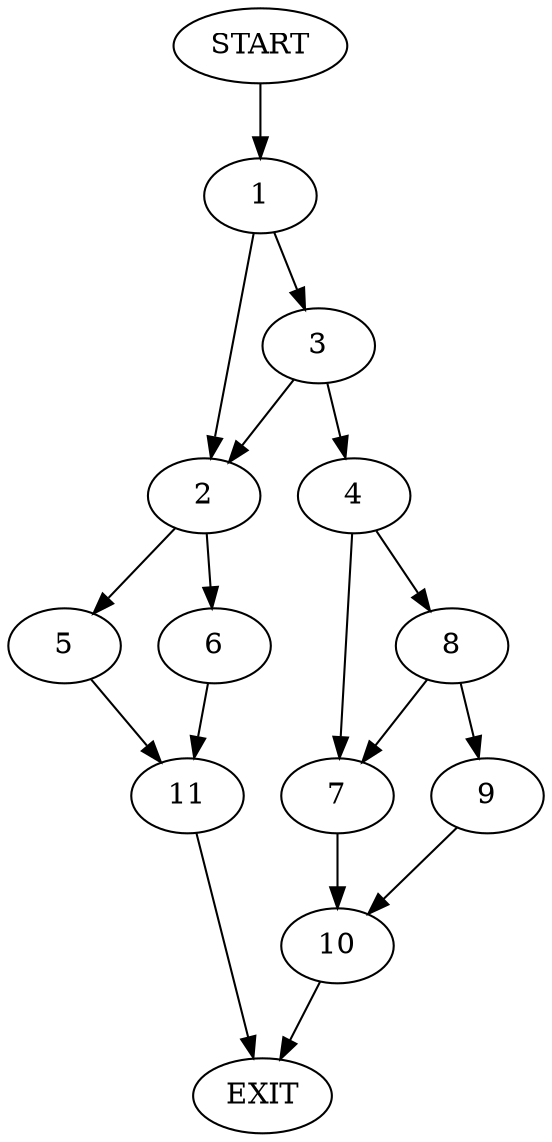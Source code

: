digraph {
0 [label="START"]
12 [label="EXIT"]
0 -> 1
1 -> 2
1 -> 3
3 -> 2
3 -> 4
2 -> 5
2 -> 6
4 -> 7
4 -> 8
8 -> 7
8 -> 9
7 -> 10
9 -> 10
10 -> 12
5 -> 11
6 -> 11
11 -> 12
}
